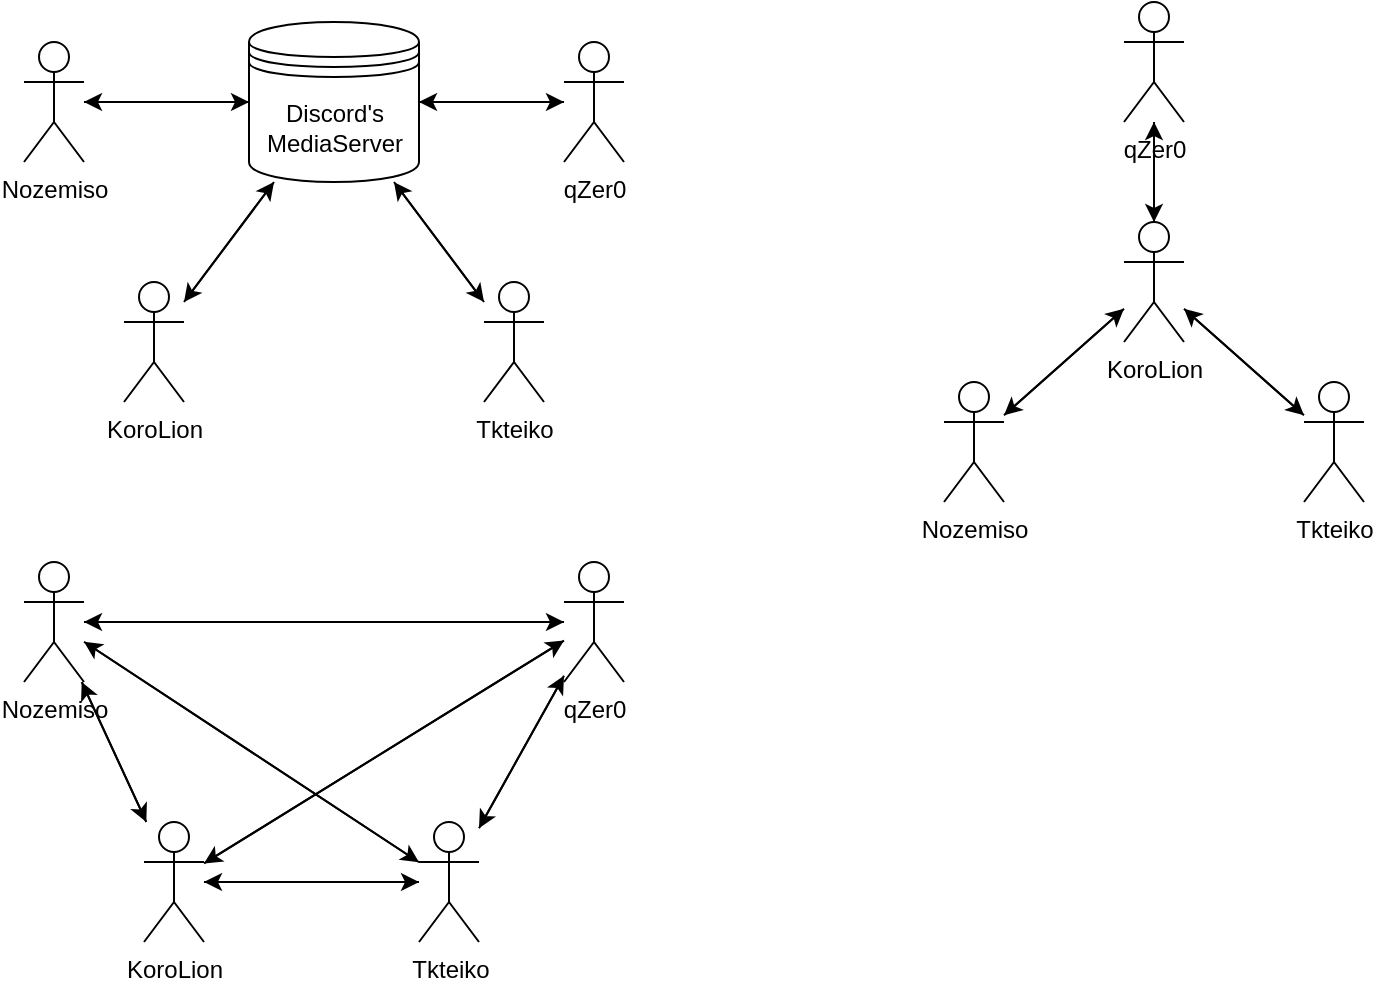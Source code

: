<mxfile version="14.9.3" type="device"><diagram id="a8ZklctZ65f7_3F6CB-p" name="Page-1"><mxGraphModel dx="981" dy="519" grid="1" gridSize="10" guides="1" tooltips="1" connect="1" arrows="1" fold="1" page="1" pageScale="1" pageWidth="827" pageHeight="1169" math="0" shadow="0"><root><mxCell id="0"/><mxCell id="1" parent="0"/><mxCell id="ABWrFLgvIVSbsc64pclt-13" value="" style="rounded=0;orthogonalLoop=1;jettySize=auto;html=1;" parent="1" source="ABWrFLgvIVSbsc64pclt-1" target="ABWrFLgvIVSbsc64pclt-4" edge="1"><mxGeometry relative="1" as="geometry"/></mxCell><mxCell id="ABWrFLgvIVSbsc64pclt-1" value="KoroLion" style="shape=umlActor;verticalLabelPosition=bottom;verticalAlign=top;html=1;outlineConnect=0;" parent="1" vertex="1"><mxGeometry x="100" y="150" width="30" height="60" as="geometry"/></mxCell><mxCell id="ABWrFLgvIVSbsc64pclt-38" style="edgeStyle=none;rounded=0;orthogonalLoop=1;jettySize=auto;html=1;entryX=1;entryY=0.5;entryDx=0;entryDy=0;" parent="1" source="ABWrFLgvIVSbsc64pclt-2" target="ABWrFLgvIVSbsc64pclt-4" edge="1"><mxGeometry relative="1" as="geometry"/></mxCell><mxCell id="ABWrFLgvIVSbsc64pclt-2" value="qZer0" style="shape=umlActor;verticalLabelPosition=bottom;verticalAlign=top;html=1;outlineConnect=0;" parent="1" vertex="1"><mxGeometry x="320" y="30" width="30" height="60" as="geometry"/></mxCell><mxCell id="ABWrFLgvIVSbsc64pclt-42" style="edgeStyle=none;rounded=0;orthogonalLoop=1;jettySize=auto;html=1;entryX=0;entryY=0.5;entryDx=0;entryDy=0;" parent="1" source="ABWrFLgvIVSbsc64pclt-3" target="ABWrFLgvIVSbsc64pclt-4" edge="1"><mxGeometry relative="1" as="geometry"/></mxCell><mxCell id="ABWrFLgvIVSbsc64pclt-3" value="Nozemiso" style="shape=umlActor;verticalLabelPosition=bottom;verticalAlign=top;html=1;outlineConnect=0;" parent="1" vertex="1"><mxGeometry x="50" y="30" width="30" height="60" as="geometry"/></mxCell><mxCell id="ABWrFLgvIVSbsc64pclt-12" value="" style="rounded=0;orthogonalLoop=1;jettySize=auto;html=1;" parent="1" source="ABWrFLgvIVSbsc64pclt-4" target="ABWrFLgvIVSbsc64pclt-1" edge="1"><mxGeometry relative="1" as="geometry"/></mxCell><mxCell id="ABWrFLgvIVSbsc64pclt-27" style="edgeStyle=none;rounded=0;orthogonalLoop=1;jettySize=auto;html=1;" parent="1" source="ABWrFLgvIVSbsc64pclt-4" target="ABWrFLgvIVSbsc64pclt-25" edge="1"><mxGeometry relative="1" as="geometry"/></mxCell><mxCell id="ABWrFLgvIVSbsc64pclt-39" style="edgeStyle=none;rounded=0;orthogonalLoop=1;jettySize=auto;html=1;" parent="1" source="ABWrFLgvIVSbsc64pclt-4" target="ABWrFLgvIVSbsc64pclt-2" edge="1"><mxGeometry relative="1" as="geometry"/></mxCell><mxCell id="ABWrFLgvIVSbsc64pclt-40" style="edgeStyle=none;rounded=0;orthogonalLoop=1;jettySize=auto;html=1;" parent="1" source="ABWrFLgvIVSbsc64pclt-4" target="ABWrFLgvIVSbsc64pclt-3" edge="1"><mxGeometry relative="1" as="geometry"/></mxCell><mxCell id="ABWrFLgvIVSbsc64pclt-4" value="&lt;div&gt;Discord's&lt;/div&gt;&lt;div&gt;MediaServer&lt;br&gt;&lt;/div&gt;" style="shape=datastore;whiteSpace=wrap;html=1;" parent="1" vertex="1"><mxGeometry x="162.5" y="20" width="85" height="80" as="geometry"/></mxCell><mxCell id="ABWrFLgvIVSbsc64pclt-32" style="edgeStyle=none;rounded=0;orthogonalLoop=1;jettySize=auto;html=1;" parent="1" source="ABWrFLgvIVSbsc64pclt-14" target="ABWrFLgvIVSbsc64pclt-16" edge="1"><mxGeometry relative="1" as="geometry"/></mxCell><mxCell id="ABWrFLgvIVSbsc64pclt-33" style="edgeStyle=none;rounded=0;orthogonalLoop=1;jettySize=auto;html=1;" parent="1" source="ABWrFLgvIVSbsc64pclt-14" target="ABWrFLgvIVSbsc64pclt-15" edge="1"><mxGeometry relative="1" as="geometry"/></mxCell><mxCell id="ABWrFLgvIVSbsc64pclt-47" style="edgeStyle=none;rounded=0;orthogonalLoop=1;jettySize=auto;html=1;" parent="1" source="ABWrFLgvIVSbsc64pclt-14" target="ABWrFLgvIVSbsc64pclt-28" edge="1"><mxGeometry relative="1" as="geometry"/></mxCell><mxCell id="ABWrFLgvIVSbsc64pclt-14" value="Nozemiso" style="shape=umlActor;verticalLabelPosition=bottom;verticalAlign=top;html=1;outlineConnect=0;" parent="1" vertex="1"><mxGeometry x="50" y="290" width="30" height="60" as="geometry"/></mxCell><mxCell id="ABWrFLgvIVSbsc64pclt-34" style="edgeStyle=none;rounded=0;orthogonalLoop=1;jettySize=auto;html=1;" parent="1" source="ABWrFLgvIVSbsc64pclt-15" target="ABWrFLgvIVSbsc64pclt-14" edge="1"><mxGeometry relative="1" as="geometry"/></mxCell><mxCell id="ABWrFLgvIVSbsc64pclt-37" style="edgeStyle=none;rounded=0;orthogonalLoop=1;jettySize=auto;html=1;" parent="1" source="ABWrFLgvIVSbsc64pclt-15" target="ABWrFLgvIVSbsc64pclt-16" edge="1"><mxGeometry relative="1" as="geometry"/></mxCell><mxCell id="ABWrFLgvIVSbsc64pclt-52" style="edgeStyle=none;rounded=0;orthogonalLoop=1;jettySize=auto;html=1;" parent="1" source="ABWrFLgvIVSbsc64pclt-15" target="ABWrFLgvIVSbsc64pclt-28" edge="1"><mxGeometry relative="1" as="geometry"/></mxCell><mxCell id="ABWrFLgvIVSbsc64pclt-15" value="qZer0" style="shape=umlActor;verticalLabelPosition=bottom;verticalAlign=top;html=1;outlineConnect=0;" parent="1" vertex="1"><mxGeometry x="320" y="290" width="30" height="60" as="geometry"/></mxCell><mxCell id="ABWrFLgvIVSbsc64pclt-20" style="edgeStyle=none;rounded=0;orthogonalLoop=1;jettySize=auto;html=1;" parent="1" source="ABWrFLgvIVSbsc64pclt-16" target="ABWrFLgvIVSbsc64pclt-14" edge="1"><mxGeometry relative="1" as="geometry"><mxPoint x="90" y="340" as="targetPoint"/></mxGeometry></mxCell><mxCell id="ABWrFLgvIVSbsc64pclt-36" style="edgeStyle=none;rounded=0;orthogonalLoop=1;jettySize=auto;html=1;" parent="1" source="ABWrFLgvIVSbsc64pclt-16" target="ABWrFLgvIVSbsc64pclt-15" edge="1"><mxGeometry relative="1" as="geometry"/></mxCell><mxCell id="ABWrFLgvIVSbsc64pclt-44" style="edgeStyle=none;rounded=0;orthogonalLoop=1;jettySize=auto;html=1;" parent="1" source="ABWrFLgvIVSbsc64pclt-16" target="ABWrFLgvIVSbsc64pclt-28" edge="1"><mxGeometry relative="1" as="geometry"/></mxCell><mxCell id="ABWrFLgvIVSbsc64pclt-16" value="KoroLion" style="shape=umlActor;verticalLabelPosition=bottom;verticalAlign=top;html=1;outlineConnect=0;" parent="1" vertex="1"><mxGeometry x="110" y="420" width="30" height="60" as="geometry"/></mxCell><mxCell id="ABWrFLgvIVSbsc64pclt-26" style="edgeStyle=none;rounded=0;orthogonalLoop=1;jettySize=auto;html=1;" parent="1" source="ABWrFLgvIVSbsc64pclt-25" target="ABWrFLgvIVSbsc64pclt-4" edge="1"><mxGeometry relative="1" as="geometry"/></mxCell><mxCell id="ABWrFLgvIVSbsc64pclt-25" value="Tkteiko" style="shape=umlActor;verticalLabelPosition=bottom;verticalAlign=top;html=1;outlineConnect=0;" parent="1" vertex="1"><mxGeometry x="280" y="150" width="30" height="60" as="geometry"/></mxCell><mxCell id="ABWrFLgvIVSbsc64pclt-45" style="edgeStyle=none;rounded=0;orthogonalLoop=1;jettySize=auto;html=1;" parent="1" source="ABWrFLgvIVSbsc64pclt-28" target="ABWrFLgvIVSbsc64pclt-16" edge="1"><mxGeometry relative="1" as="geometry"/></mxCell><mxCell id="ABWrFLgvIVSbsc64pclt-46" style="edgeStyle=none;rounded=0;orthogonalLoop=1;jettySize=auto;html=1;" parent="1" source="ABWrFLgvIVSbsc64pclt-28" target="ABWrFLgvIVSbsc64pclt-14" edge="1"><mxGeometry relative="1" as="geometry"/></mxCell><mxCell id="ABWrFLgvIVSbsc64pclt-49" style="edgeStyle=none;rounded=0;orthogonalLoop=1;jettySize=auto;html=1;" parent="1" source="ABWrFLgvIVSbsc64pclt-28" target="ABWrFLgvIVSbsc64pclt-15" edge="1"><mxGeometry relative="1" as="geometry"/></mxCell><mxCell id="ABWrFLgvIVSbsc64pclt-28" value="Tkteiko" style="shape=umlActor;verticalLabelPosition=bottom;verticalAlign=top;html=1;outlineConnect=0;" parent="1" vertex="1"><mxGeometry x="247.5" y="420" width="30" height="60" as="geometry"/></mxCell><mxCell id="2SbVfXvHblq0ckj2YnQF-7" style="edgeStyle=none;rounded=0;orthogonalLoop=1;jettySize=auto;html=1;" edge="1" parent="1" source="2SbVfXvHblq0ckj2YnQF-1" target="2SbVfXvHblq0ckj2YnQF-2"><mxGeometry relative="1" as="geometry"/></mxCell><mxCell id="2SbVfXvHblq0ckj2YnQF-8" style="edgeStyle=none;rounded=0;orthogonalLoop=1;jettySize=auto;html=1;" edge="1" parent="1" source="2SbVfXvHblq0ckj2YnQF-1" target="2SbVfXvHblq0ckj2YnQF-3"><mxGeometry relative="1" as="geometry"/></mxCell><mxCell id="2SbVfXvHblq0ckj2YnQF-11" style="edgeStyle=none;rounded=0;orthogonalLoop=1;jettySize=auto;html=1;" edge="1" parent="1" source="2SbVfXvHblq0ckj2YnQF-1" target="2SbVfXvHblq0ckj2YnQF-4"><mxGeometry relative="1" as="geometry"/></mxCell><mxCell id="2SbVfXvHblq0ckj2YnQF-1" value="KoroLion" style="shape=umlActor;verticalLabelPosition=bottom;verticalAlign=top;html=1;outlineConnect=0;" vertex="1" parent="1"><mxGeometry x="600" y="120" width="30" height="60" as="geometry"/></mxCell><mxCell id="2SbVfXvHblq0ckj2YnQF-6" style="rounded=0;orthogonalLoop=1;jettySize=auto;html=1;" edge="1" parent="1" source="2SbVfXvHblq0ckj2YnQF-2" target="2SbVfXvHblq0ckj2YnQF-1"><mxGeometry relative="1" as="geometry"/></mxCell><mxCell id="2SbVfXvHblq0ckj2YnQF-2" value="qZer0" style="shape=umlActor;verticalLabelPosition=bottom;verticalAlign=top;html=1;outlineConnect=0;" vertex="1" parent="1"><mxGeometry x="600" y="10" width="30" height="60" as="geometry"/></mxCell><mxCell id="2SbVfXvHblq0ckj2YnQF-9" style="edgeStyle=none;rounded=0;orthogonalLoop=1;jettySize=auto;html=1;" edge="1" parent="1" source="2SbVfXvHblq0ckj2YnQF-3" target="2SbVfXvHblq0ckj2YnQF-1"><mxGeometry relative="1" as="geometry"/></mxCell><mxCell id="2SbVfXvHblq0ckj2YnQF-3" value="Tkteiko" style="shape=umlActor;verticalLabelPosition=bottom;verticalAlign=top;html=1;outlineConnect=0;" vertex="1" parent="1"><mxGeometry x="690" y="200" width="30" height="60" as="geometry"/></mxCell><mxCell id="2SbVfXvHblq0ckj2YnQF-10" style="edgeStyle=none;rounded=0;orthogonalLoop=1;jettySize=auto;html=1;" edge="1" parent="1" source="2SbVfXvHblq0ckj2YnQF-4" target="2SbVfXvHblq0ckj2YnQF-1"><mxGeometry relative="1" as="geometry"/></mxCell><mxCell id="2SbVfXvHblq0ckj2YnQF-4" value="Nozemiso" style="shape=umlActor;verticalLabelPosition=bottom;verticalAlign=top;html=1;outlineConnect=0;" vertex="1" parent="1"><mxGeometry x="510" y="200" width="30" height="60" as="geometry"/></mxCell></root></mxGraphModel></diagram></mxfile>
